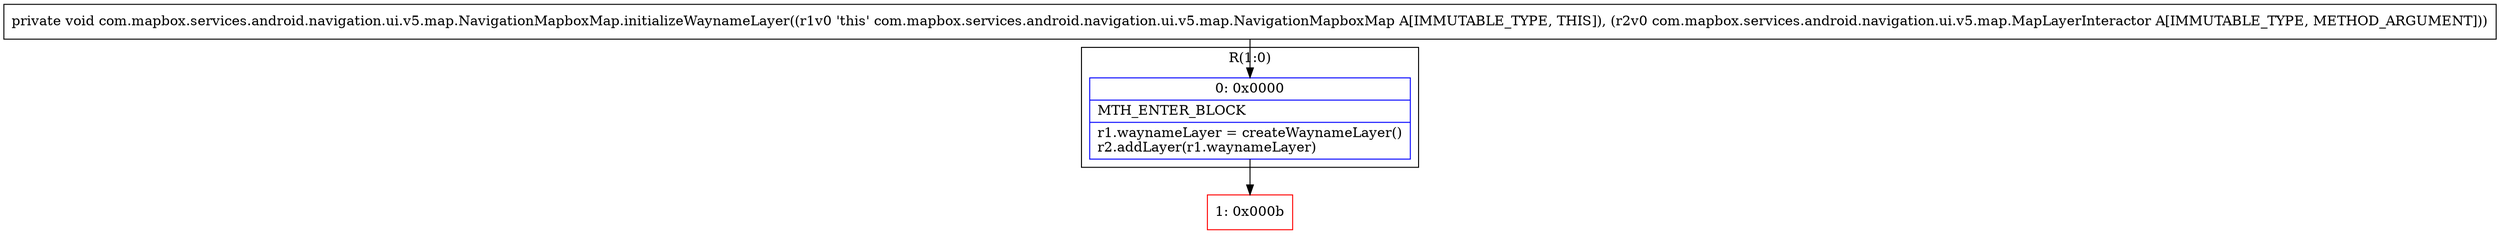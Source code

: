digraph "CFG forcom.mapbox.services.android.navigation.ui.v5.map.NavigationMapboxMap.initializeWaynameLayer(Lcom\/mapbox\/services\/android\/navigation\/ui\/v5\/map\/MapLayerInteractor;)V" {
subgraph cluster_Region_290909055 {
label = "R(1:0)";
node [shape=record,color=blue];
Node_0 [shape=record,label="{0\:\ 0x0000|MTH_ENTER_BLOCK\l|r1.waynameLayer = createWaynameLayer()\lr2.addLayer(r1.waynameLayer)\l}"];
}
Node_1 [shape=record,color=red,label="{1\:\ 0x000b}"];
MethodNode[shape=record,label="{private void com.mapbox.services.android.navigation.ui.v5.map.NavigationMapboxMap.initializeWaynameLayer((r1v0 'this' com.mapbox.services.android.navigation.ui.v5.map.NavigationMapboxMap A[IMMUTABLE_TYPE, THIS]), (r2v0 com.mapbox.services.android.navigation.ui.v5.map.MapLayerInteractor A[IMMUTABLE_TYPE, METHOD_ARGUMENT])) }"];
MethodNode -> Node_0;
Node_0 -> Node_1;
}

